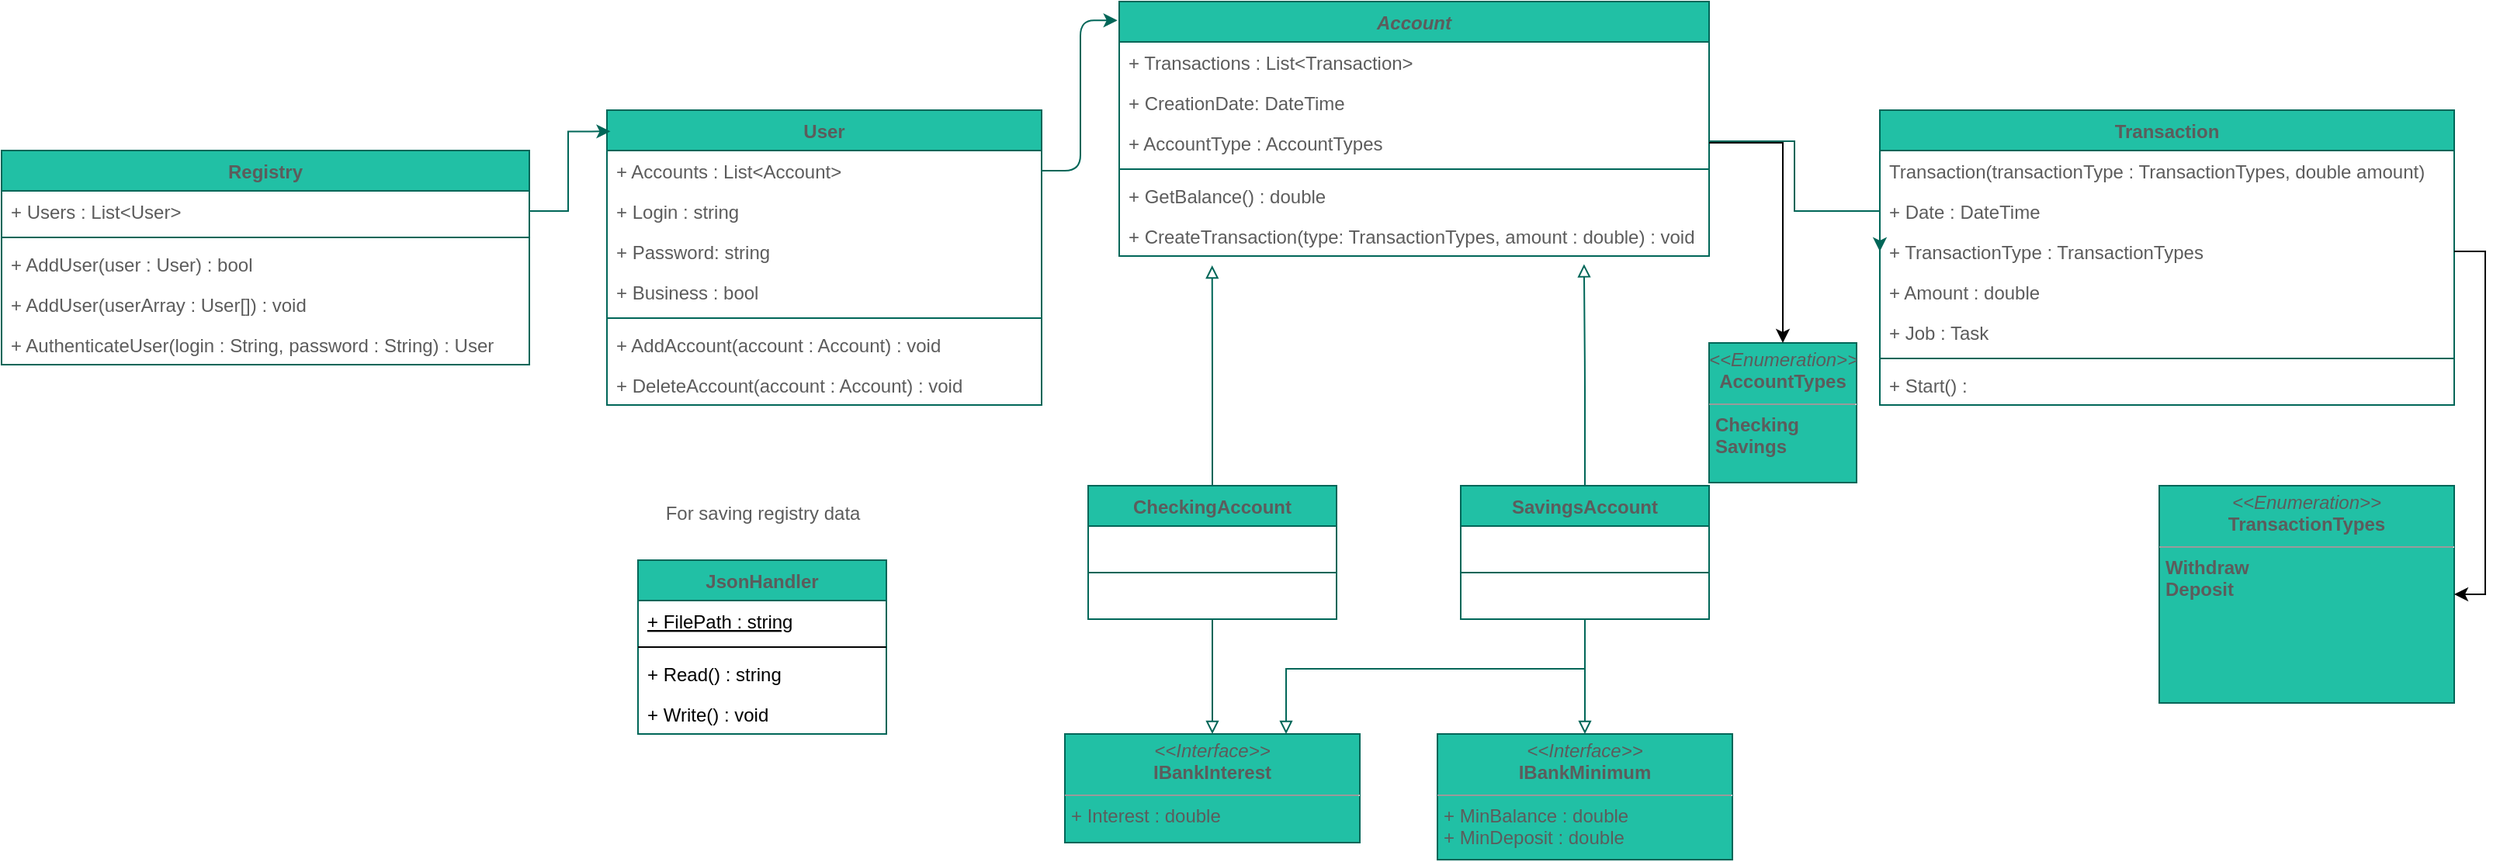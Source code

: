 <mxfile version="15.3.0" type="device"><diagram id="3KHJXeJjL4W6_U-7ctY_" name="Page-1"><mxGraphModel dx="2683" dy="777" grid="1" gridSize="10" guides="1" tooltips="1" connect="1" arrows="1" fold="1" page="1" pageScale="1" pageWidth="1200" pageHeight="1600" math="0" shadow="0"><root><mxCell id="0"/><mxCell id="1" parent="0"/><mxCell id="WvWimj3cWqC6vmYcsDkU-46" style="edgeStyle=orthogonalEdgeStyle;rounded=0;orthogonalLoop=1;jettySize=auto;html=1;entryX=0;entryY=0.5;entryDx=0;entryDy=0;endArrow=classic;endFill=1;strokeColor=#006658;fontColor=#5C5C5C;" parent="1" source="VWLvA-OLogpTD6rODhqG-3" target="WvWimj3cWqC6vmYcsDkU-22" edge="1"><mxGeometry relative="1" as="geometry"><Array as="points"><mxPoint x="255" y="100"/><mxPoint x="255" y="145"/></Array></mxGeometry></mxCell><mxCell id="VWLvA-OLogpTD6rODhqG-3" value="Account" style="swimlane;fontStyle=3;align=center;verticalAlign=top;childLayout=stackLayout;horizontal=1;startSize=26;horizontalStack=0;resizeParent=1;resizeParentMax=0;resizeLast=0;collapsible=1;marginBottom=0;fillColor=#21C0A5;strokeColor=#006658;fontColor=#5C5C5C;" parent="1" vertex="1"><mxGeometry x="-180" y="10" width="380" height="164" as="geometry"/></mxCell><mxCell id="VWLvA-OLogpTD6rODhqG-4" value="+ Transactions : List&lt;Transaction&gt;" style="text;strokeColor=none;fillColor=none;align=left;verticalAlign=top;spacingLeft=4;spacingRight=4;overflow=hidden;rotatable=0;points=[[0,0.5],[1,0.5]];portConstraint=eastwest;fontColor=#5C5C5C;" parent="VWLvA-OLogpTD6rODhqG-3" vertex="1"><mxGeometry y="26" width="380" height="26" as="geometry"/></mxCell><mxCell id="WvWimj3cWqC6vmYcsDkU-78" value="+ CreationDate: DateTime" style="text;strokeColor=none;fillColor=none;align=left;verticalAlign=top;spacingLeft=4;spacingRight=4;overflow=hidden;rotatable=0;points=[[0,0.5],[1,0.5]];portConstraint=eastwest;fontColor=#5C5C5C;" parent="VWLvA-OLogpTD6rODhqG-3" vertex="1"><mxGeometry y="52" width="380" height="26" as="geometry"/></mxCell><mxCell id="rpZIqExS8kk--Y1lVr5u-5" value="+ AccountType : AccountTypes" style="text;strokeColor=none;fillColor=none;align=left;verticalAlign=top;spacingLeft=4;spacingRight=4;overflow=hidden;rotatable=0;points=[[0,0.5],[1,0.5]];portConstraint=eastwest;fontColor=#5C5C5C;" vertex="1" parent="VWLvA-OLogpTD6rODhqG-3"><mxGeometry y="78" width="380" height="26" as="geometry"/></mxCell><mxCell id="VWLvA-OLogpTD6rODhqG-5" value="" style="line;strokeWidth=1;fillColor=none;align=left;verticalAlign=middle;spacingTop=-1;spacingLeft=3;spacingRight=3;rotatable=0;labelPosition=right;points=[];portConstraint=eastwest;strokeColor=#006658;fontColor=#5C5C5C;" parent="VWLvA-OLogpTD6rODhqG-3" vertex="1"><mxGeometry y="104" width="380" height="8" as="geometry"/></mxCell><mxCell id="VWLvA-OLogpTD6rODhqG-6" value="+ GetBalance() : double" style="text;strokeColor=none;fillColor=none;align=left;verticalAlign=top;spacingLeft=4;spacingRight=4;overflow=hidden;rotatable=0;points=[[0,0.5],[1,0.5]];portConstraint=eastwest;fontColor=#5C5C5C;" parent="VWLvA-OLogpTD6rODhqG-3" vertex="1"><mxGeometry y="112" width="380" height="26" as="geometry"/></mxCell><mxCell id="WvWimj3cWqC6vmYcsDkU-86" value="+ CreateTransaction(type: TransactionTypes, amount : double) : void" style="text;strokeColor=none;fillColor=none;align=left;verticalAlign=top;spacingLeft=4;spacingRight=4;overflow=hidden;rotatable=0;points=[[0,0.5],[1,0.5]];portConstraint=eastwest;rounded=0;labelBorderColor=none;fontStyle=0;fontColor=#5C5C5C;" parent="VWLvA-OLogpTD6rODhqG-3" vertex="1"><mxGeometry y="138" width="380" height="26" as="geometry"/></mxCell><mxCell id="WvWimj3cWqC6vmYcsDkU-66" style="edgeStyle=orthogonalEdgeStyle;curved=0;rounded=1;sketch=0;orthogonalLoop=1;jettySize=auto;html=1;entryX=0.5;entryY=0;entryDx=0;entryDy=0;fontColor=#5C5C5C;strokeColor=#006658;fillColor=#21C0A5;endArrow=block;endFill=0;" parent="1" source="VWLvA-OLogpTD6rODhqG-7" target="WvWimj3cWqC6vmYcsDkU-65" edge="1"><mxGeometry relative="1" as="geometry"/></mxCell><mxCell id="WvWimj3cWqC6vmYcsDkU-75" style="edgeStyle=orthogonalEdgeStyle;curved=0;rounded=1;sketch=0;orthogonalLoop=1;jettySize=auto;html=1;exitX=0.5;exitY=0;exitDx=0;exitDy=0;fontColor=#5C5C5C;endArrow=block;endFill=0;strokeColor=#006658;fillColor=#21C0A5;" parent="1" source="VWLvA-OLogpTD6rODhqG-7" edge="1"><mxGeometry relative="1" as="geometry"><mxPoint x="-120.138" y="180" as="targetPoint"/></mxGeometry></mxCell><mxCell id="VWLvA-OLogpTD6rODhqG-7" value="CheckingAccount" style="swimlane;fontStyle=1;align=center;verticalAlign=top;childLayout=stackLayout;horizontal=1;startSize=26;horizontalStack=0;resizeParent=1;resizeParentMax=0;resizeLast=0;collapsible=1;marginBottom=0;fillColor=#21C0A5;strokeColor=#006658;fontColor=#5C5C5C;" parent="1" vertex="1"><mxGeometry x="-200" y="322" width="160" height="86" as="geometry"/></mxCell><mxCell id="VWLvA-OLogpTD6rODhqG-8" value=" " style="text;strokeColor=none;fillColor=none;align=left;verticalAlign=top;spacingLeft=4;spacingRight=4;overflow=hidden;rotatable=0;points=[[0,0.5],[1,0.5]];portConstraint=eastwest;fontColor=#5C5C5C;" parent="VWLvA-OLogpTD6rODhqG-7" vertex="1"><mxGeometry y="26" width="160" height="26" as="geometry"/></mxCell><mxCell id="VWLvA-OLogpTD6rODhqG-9" value="" style="line;strokeWidth=1;fillColor=none;align=left;verticalAlign=middle;spacingTop=-1;spacingLeft=3;spacingRight=3;rotatable=0;labelPosition=right;points=[];portConstraint=eastwest;strokeColor=#006658;fontColor=#5C5C5C;" parent="VWLvA-OLogpTD6rODhqG-7" vertex="1"><mxGeometry y="52" width="160" height="8" as="geometry"/></mxCell><mxCell id="VWLvA-OLogpTD6rODhqG-10" value=" " style="text;strokeColor=none;fillColor=none;align=left;verticalAlign=top;spacingLeft=4;spacingRight=4;overflow=hidden;rotatable=0;points=[[0,0.5],[1,0.5]];portConstraint=eastwest;fontColor=#5C5C5C;" parent="VWLvA-OLogpTD6rODhqG-7" vertex="1"><mxGeometry y="60" width="160" height="26" as="geometry"/></mxCell><mxCell id="WvWimj3cWqC6vmYcsDkU-41" style="edgeStyle=orthogonalEdgeStyle;rounded=0;orthogonalLoop=1;jettySize=auto;html=1;entryX=0.5;entryY=0;entryDx=0;entryDy=0;endArrow=block;endFill=0;strokeColor=#006658;fontColor=#5C5C5C;" parent="1" source="VWLvA-OLogpTD6rODhqG-11" target="WvWimj3cWqC6vmYcsDkU-63" edge="1"><mxGeometry relative="1" as="geometry"/></mxCell><mxCell id="WvWimj3cWqC6vmYcsDkU-43" style="edgeStyle=orthogonalEdgeStyle;rounded=0;orthogonalLoop=1;jettySize=auto;html=1;entryX=0.75;entryY=0;entryDx=0;entryDy=0;endArrow=block;endFill=0;strokeColor=#006658;fontColor=#5C5C5C;" parent="1" source="VWLvA-OLogpTD6rODhqG-11" target="WvWimj3cWqC6vmYcsDkU-65" edge="1"><mxGeometry relative="1" as="geometry"><Array as="points"><mxPoint x="120" y="440"/><mxPoint x="-72" y="440"/></Array></mxGeometry></mxCell><mxCell id="WvWimj3cWqC6vmYcsDkU-74" style="edgeStyle=orthogonalEdgeStyle;curved=0;rounded=1;sketch=0;orthogonalLoop=1;jettySize=auto;html=1;exitX=0.5;exitY=0;exitDx=0;exitDy=0;entryX=0.788;entryY=0.901;entryDx=0;entryDy=0;entryPerimeter=0;fontColor=#5C5C5C;endArrow=block;endFill=0;strokeColor=#006658;fillColor=#21C0A5;" parent="1" source="VWLvA-OLogpTD6rODhqG-11" edge="1"><mxGeometry relative="1" as="geometry"><mxPoint x="119.44" y="179.208" as="targetPoint"/></mxGeometry></mxCell><mxCell id="VWLvA-OLogpTD6rODhqG-11" value="SavingsAccount" style="swimlane;fontStyle=1;align=center;verticalAlign=top;childLayout=stackLayout;horizontal=1;startSize=26;horizontalStack=0;resizeParent=1;resizeParentMax=0;resizeLast=0;collapsible=1;marginBottom=0;fillColor=#21C0A5;strokeColor=#006658;fontColor=#5C5C5C;" parent="1" vertex="1"><mxGeometry x="40" y="322" width="160" height="86" as="geometry"/></mxCell><mxCell id="VWLvA-OLogpTD6rODhqG-12" value=" " style="text;strokeColor=none;fillColor=none;align=left;verticalAlign=top;spacingLeft=4;spacingRight=4;overflow=hidden;rotatable=0;points=[[0,0.5],[1,0.5]];portConstraint=eastwest;fontColor=#5C5C5C;" parent="VWLvA-OLogpTD6rODhqG-11" vertex="1"><mxGeometry y="26" width="160" height="26" as="geometry"/></mxCell><mxCell id="VWLvA-OLogpTD6rODhqG-13" value="" style="line;strokeWidth=1;fillColor=none;align=left;verticalAlign=middle;spacingTop=-1;spacingLeft=3;spacingRight=3;rotatable=0;labelPosition=right;points=[];portConstraint=eastwest;strokeColor=#006658;fontColor=#5C5C5C;" parent="VWLvA-OLogpTD6rODhqG-11" vertex="1"><mxGeometry y="52" width="160" height="8" as="geometry"/></mxCell><mxCell id="VWLvA-OLogpTD6rODhqG-14" value=" " style="text;strokeColor=none;fillColor=none;align=left;verticalAlign=top;spacingLeft=4;spacingRight=4;overflow=hidden;rotatable=0;points=[[0,0.5],[1,0.5]];portConstraint=eastwest;fontColor=#5C5C5C;" parent="VWLvA-OLogpTD6rODhqG-11" vertex="1"><mxGeometry y="60" width="160" height="26" as="geometry"/></mxCell><mxCell id="VWLvA-OLogpTD6rODhqG-17" value="User" style="swimlane;fontStyle=1;align=center;verticalAlign=top;childLayout=stackLayout;horizontal=1;startSize=26;horizontalStack=0;resizeParent=1;resizeParentMax=0;resizeLast=0;collapsible=1;marginBottom=0;swimlaneLine=1;fillColor=#21C0A5;strokeColor=#006658;fontColor=#5C5C5C;" parent="1" vertex="1"><mxGeometry x="-510" y="80" width="280" height="190" as="geometry"/></mxCell><mxCell id="VWLvA-OLogpTD6rODhqG-18" value="+ Accounts : List&lt;Account&gt;" style="text;strokeColor=none;fillColor=none;align=left;verticalAlign=top;spacingLeft=4;spacingRight=4;overflow=hidden;rotatable=0;points=[[0,0.5],[1,0.5]];portConstraint=eastwest;fontColor=#5C5C5C;" parent="VWLvA-OLogpTD6rODhqG-17" vertex="1"><mxGeometry y="26" width="280" height="26" as="geometry"/></mxCell><mxCell id="WvWimj3cWqC6vmYcsDkU-26" value="+ Login : string" style="text;strokeColor=none;fillColor=none;align=left;verticalAlign=top;spacingLeft=4;spacingRight=4;overflow=hidden;rotatable=0;points=[[0,0.5],[1,0.5]];portConstraint=eastwest;fontColor=#5C5C5C;" parent="VWLvA-OLogpTD6rODhqG-17" vertex="1"><mxGeometry y="52" width="280" height="26" as="geometry"/></mxCell><mxCell id="WvWimj3cWqC6vmYcsDkU-27" value="+ Password: string" style="text;strokeColor=none;fillColor=none;align=left;verticalAlign=top;spacingLeft=4;spacingRight=4;overflow=hidden;rotatable=0;points=[[0,0.5],[1,0.5]];portConstraint=eastwest;fontColor=#5C5C5C;" parent="VWLvA-OLogpTD6rODhqG-17" vertex="1"><mxGeometry y="78" width="280" height="26" as="geometry"/></mxCell><mxCell id="WvWimj3cWqC6vmYcsDkU-77" value="+ Business : bool" style="text;strokeColor=none;fillColor=none;align=left;verticalAlign=top;spacingLeft=4;spacingRight=4;overflow=hidden;rotatable=0;points=[[0,0.5],[1,0.5]];portConstraint=eastwest;fontColor=#5C5C5C;" parent="VWLvA-OLogpTD6rODhqG-17" vertex="1"><mxGeometry y="104" width="280" height="26" as="geometry"/></mxCell><mxCell id="VWLvA-OLogpTD6rODhqG-19" value="" style="line;strokeWidth=1;fillColor=none;align=left;verticalAlign=middle;spacingTop=-1;spacingLeft=3;spacingRight=3;rotatable=0;labelPosition=right;points=[];portConstraint=eastwest;strokeColor=#006658;fontColor=#5C5C5C;" parent="VWLvA-OLogpTD6rODhqG-17" vertex="1"><mxGeometry y="130" width="280" height="8" as="geometry"/></mxCell><mxCell id="VWLvA-OLogpTD6rODhqG-20" value="+ AddAccount(account : Account) : void" style="text;strokeColor=none;fillColor=none;align=left;verticalAlign=top;spacingLeft=4;spacingRight=4;overflow=hidden;rotatable=0;points=[[0,0.5],[1,0.5]];portConstraint=eastwest;fontColor=#5C5C5C;" parent="VWLvA-OLogpTD6rODhqG-17" vertex="1"><mxGeometry y="138" width="280" height="26" as="geometry"/></mxCell><mxCell id="WvWimj3cWqC6vmYcsDkU-87" value="+ DeleteAccount(account : Account) : void" style="text;strokeColor=none;fillColor=none;align=left;verticalAlign=top;spacingLeft=4;spacingRight=4;overflow=hidden;rotatable=0;points=[[0,0.5],[1,0.5]];portConstraint=eastwest;fontColor=#5C5C5C;" parent="VWLvA-OLogpTD6rODhqG-17" vertex="1"><mxGeometry y="164" width="280" height="26" as="geometry"/></mxCell><mxCell id="VWLvA-OLogpTD6rODhqG-21" value="Registry" style="swimlane;fontStyle=1;align=center;verticalAlign=top;childLayout=stackLayout;horizontal=1;startSize=26;horizontalStack=0;resizeParent=1;resizeParentMax=0;resizeLast=0;collapsible=1;marginBottom=0;fillColor=#21C0A5;strokeColor=#006658;fontColor=#5C5C5C;" parent="1" vertex="1"><mxGeometry x="-900" y="106" width="340" height="138" as="geometry"/></mxCell><mxCell id="VWLvA-OLogpTD6rODhqG-22" value="+ Users : List&lt;User&gt;" style="text;strokeColor=none;fillColor=none;align=left;verticalAlign=top;spacingLeft=4;spacingRight=4;overflow=hidden;rotatable=0;points=[[0,0.5],[1,0.5]];portConstraint=eastwest;fontColor=#5C5C5C;" parent="VWLvA-OLogpTD6rODhqG-21" vertex="1"><mxGeometry y="26" width="340" height="26" as="geometry"/></mxCell><mxCell id="VWLvA-OLogpTD6rODhqG-23" value="" style="line;strokeWidth=1;fillColor=none;align=left;verticalAlign=middle;spacingTop=-1;spacingLeft=3;spacingRight=3;rotatable=0;labelPosition=right;points=[];portConstraint=eastwest;strokeColor=#006658;fontColor=#5C5C5C;" parent="VWLvA-OLogpTD6rODhqG-21" vertex="1"><mxGeometry y="52" width="340" height="8" as="geometry"/></mxCell><mxCell id="VWLvA-OLogpTD6rODhqG-24" value="+ AddUser(user : User) : bool" style="text;strokeColor=none;fillColor=none;align=left;verticalAlign=top;spacingLeft=4;spacingRight=4;overflow=hidden;rotatable=0;points=[[0,0.5],[1,0.5]];portConstraint=eastwest;fontColor=#5C5C5C;" parent="VWLvA-OLogpTD6rODhqG-21" vertex="1"><mxGeometry y="60" width="340" height="26" as="geometry"/></mxCell><mxCell id="WvWimj3cWqC6vmYcsDkU-89" value="+ AddUser(userArray : User[]) : void" style="text;strokeColor=none;fillColor=none;align=left;verticalAlign=top;spacingLeft=4;spacingRight=4;overflow=hidden;rotatable=0;points=[[0,0.5],[1,0.5]];portConstraint=eastwest;fontColor=#5C5C5C;" parent="VWLvA-OLogpTD6rODhqG-21" vertex="1"><mxGeometry y="86" width="340" height="26" as="geometry"/></mxCell><mxCell id="WvWimj3cWqC6vmYcsDkU-76" value="+ AuthenticateUser(login : String, password : String) : User" style="text;strokeColor=none;fillColor=none;align=left;verticalAlign=top;spacingLeft=4;spacingRight=4;overflow=hidden;rotatable=0;points=[[0,0.5],[1,0.5]];portConstraint=eastwest;fontColor=#5C5C5C;" parent="VWLvA-OLogpTD6rODhqG-21" vertex="1"><mxGeometry y="112" width="340" height="26" as="geometry"/></mxCell><mxCell id="WvWimj3cWqC6vmYcsDkU-1" value="Transaction" style="swimlane;fontStyle=1;align=center;verticalAlign=top;childLayout=stackLayout;horizontal=1;startSize=26;horizontalStack=0;resizeParent=1;resizeParentMax=0;resizeLast=0;collapsible=1;marginBottom=0;fillColor=#21C0A5;strokeColor=#006658;fontColor=#5C5C5C;" parent="1" vertex="1"><mxGeometry x="310" y="80" width="370" height="190" as="geometry"/></mxCell><mxCell id="WvWimj3cWqC6vmYcsDkU-2" value="Transaction(transactionType : TransactionTypes, double amount)" style="text;strokeColor=none;fillColor=none;align=left;verticalAlign=top;spacingLeft=4;spacingRight=4;overflow=hidden;rotatable=0;points=[[0,0.5],[1,0.5]];portConstraint=eastwest;fontColor=#5C5C5C;" parent="WvWimj3cWqC6vmYcsDkU-1" vertex="1"><mxGeometry y="26" width="370" height="26" as="geometry"/></mxCell><mxCell id="rpZIqExS8kk--Y1lVr5u-1" value="+ Date : DateTime" style="text;strokeColor=none;fillColor=none;align=left;verticalAlign=top;spacingLeft=4;spacingRight=4;overflow=hidden;rotatable=0;points=[[0,0.5],[1,0.5]];portConstraint=eastwest;fontColor=#5C5C5C;" vertex="1" parent="WvWimj3cWqC6vmYcsDkU-1"><mxGeometry y="52" width="370" height="26" as="geometry"/></mxCell><mxCell id="WvWimj3cWqC6vmYcsDkU-22" value="+ TransactionType : TransactionTypes" style="text;strokeColor=none;fillColor=none;align=left;verticalAlign=top;spacingLeft=4;spacingRight=4;overflow=hidden;rotatable=0;points=[[0,0.5],[1,0.5]];portConstraint=eastwest;fontColor=#5C5C5C;" parent="WvWimj3cWqC6vmYcsDkU-1" vertex="1"><mxGeometry y="78" width="370" height="26" as="geometry"/></mxCell><mxCell id="WvWimj3cWqC6vmYcsDkU-23" value="+ Amount : double" style="text;strokeColor=none;fillColor=none;align=left;verticalAlign=top;spacingLeft=4;spacingRight=4;overflow=hidden;rotatable=0;points=[[0,0.5],[1,0.5]];portConstraint=eastwest;fontColor=#5C5C5C;" parent="WvWimj3cWqC6vmYcsDkU-1" vertex="1"><mxGeometry y="104" width="370" height="26" as="geometry"/></mxCell><mxCell id="WvWimj3cWqC6vmYcsDkU-88" value="+ Job : Task" style="text;strokeColor=none;fillColor=none;align=left;verticalAlign=top;spacingLeft=4;spacingRight=4;overflow=hidden;rotatable=0;points=[[0,0.5],[1,0.5]];portConstraint=eastwest;fontColor=#5C5C5C;" parent="WvWimj3cWqC6vmYcsDkU-1" vertex="1"><mxGeometry y="130" width="370" height="26" as="geometry"/></mxCell><mxCell id="WvWimj3cWqC6vmYcsDkU-3" value="" style="line;strokeWidth=1;fillColor=none;align=left;verticalAlign=middle;spacingTop=-1;spacingLeft=3;spacingRight=3;rotatable=0;labelPosition=right;points=[];portConstraint=eastwest;strokeColor=#006658;fontColor=#5C5C5C;" parent="WvWimj3cWqC6vmYcsDkU-1" vertex="1"><mxGeometry y="156" width="370" height="8" as="geometry"/></mxCell><mxCell id="WvWimj3cWqC6vmYcsDkU-4" value="+ Start() : " style="text;strokeColor=none;fillColor=none;align=left;verticalAlign=top;spacingLeft=4;spacingRight=4;overflow=hidden;rotatable=0;points=[[0,0.5],[1,0.5]];portConstraint=eastwest;fontColor=#5C5C5C;" parent="WvWimj3cWqC6vmYcsDkU-1" vertex="1"><mxGeometry y="164" width="370" height="26" as="geometry"/></mxCell><mxCell id="WvWimj3cWqC6vmYcsDkU-49" style="edgeStyle=orthogonalEdgeStyle;rounded=0;orthogonalLoop=1;jettySize=auto;html=1;entryX=0.008;entryY=0.072;entryDx=0;entryDy=0;endArrow=classic;endFill=1;strokeColor=#006658;fontColor=#5C5C5C;entryPerimeter=0;" parent="1" source="VWLvA-OLogpTD6rODhqG-22" target="VWLvA-OLogpTD6rODhqG-17" edge="1"><mxGeometry relative="1" as="geometry"/></mxCell><mxCell id="WvWimj3cWqC6vmYcsDkU-60" value="&lt;p style=&quot;margin: 0px ; margin-top: 4px ; text-align: center&quot;&gt;&lt;i&gt;&amp;lt;&amp;lt;Enumeration&amp;gt;&amp;gt;&lt;/i&gt;&lt;br&gt;&lt;b&gt;TransactionTypes&lt;/b&gt;&lt;/p&gt;&lt;hr size=&quot;1&quot;&gt;&lt;p style=&quot;margin: 0px ; margin-left: 4px&quot;&gt;&lt;b&gt;Withdraw&lt;/b&gt;&lt;/p&gt;&lt;p style=&quot;margin: 0px ; margin-left: 4px&quot;&gt;&lt;b&gt;Deposit&lt;/b&gt;&lt;/p&gt;" style="verticalAlign=top;align=left;overflow=fill;fontSize=12;fontFamily=Helvetica;html=1;rounded=0;sketch=0;fontColor=#5C5C5C;strokeColor=#006658;fillColor=#21C0A5;" parent="1" vertex="1"><mxGeometry x="490" y="322" width="190" height="140" as="geometry"/></mxCell><mxCell id="WvWimj3cWqC6vmYcsDkU-62" style="edgeStyle=orthogonalEdgeStyle;curved=0;rounded=1;sketch=0;orthogonalLoop=1;jettySize=auto;html=1;entryX=-0.003;entryY=0.074;entryDx=0;entryDy=0;fontColor=#5C5C5C;strokeColor=#006658;fillColor=#21C0A5;entryPerimeter=0;" parent="1" source="VWLvA-OLogpTD6rODhqG-18" target="VWLvA-OLogpTD6rODhqG-3" edge="1"><mxGeometry relative="1" as="geometry"/></mxCell><mxCell id="WvWimj3cWqC6vmYcsDkU-63" value="&lt;p style=&quot;margin: 0px ; margin-top: 4px ; text-align: center&quot;&gt;&lt;i&gt;&amp;lt;&amp;lt;Interface&amp;gt;&amp;gt;&lt;/i&gt;&lt;br&gt;&lt;b&gt;IBankMinimum&lt;/b&gt;&lt;/p&gt;&lt;hr size=&quot;1&quot;&gt;&lt;p style=&quot;margin: 0px ; margin-left: 4px&quot;&gt;+ MinBalance : double&lt;br&gt;+ MinDeposit : double&lt;/p&gt;" style="verticalAlign=top;align=left;overflow=fill;fontSize=12;fontFamily=Helvetica;html=1;rounded=0;sketch=0;fontColor=#5C5C5C;strokeColor=#006658;fillColor=#21C0A5;" parent="1" vertex="1"><mxGeometry x="25" y="482" width="190" height="81" as="geometry"/></mxCell><mxCell id="WvWimj3cWqC6vmYcsDkU-65" value="&lt;p style=&quot;margin: 0px ; margin-top: 4px ; text-align: center&quot;&gt;&lt;i&gt;&amp;lt;&amp;lt;Interface&amp;gt;&amp;gt;&lt;/i&gt;&lt;br&gt;&lt;b&gt;IBankInterest&lt;/b&gt;&lt;/p&gt;&lt;hr size=&quot;1&quot;&gt;&lt;p style=&quot;margin: 0px ; margin-left: 4px&quot;&gt;+ Interest : double&lt;/p&gt;" style="verticalAlign=top;align=left;overflow=fill;fontSize=12;fontFamily=Helvetica;html=1;rounded=0;sketch=0;fontColor=#5C5C5C;strokeColor=#006658;fillColor=#21C0A5;" parent="1" vertex="1"><mxGeometry x="-215" y="482" width="190" height="70" as="geometry"/></mxCell><mxCell id="WvWimj3cWqC6vmYcsDkU-79" value="JsonHandler" style="swimlane;fontStyle=1;align=center;verticalAlign=top;childLayout=stackLayout;horizontal=1;startSize=26;horizontalStack=0;resizeParent=1;resizeParentMax=0;resizeLast=0;collapsible=1;marginBottom=0;rounded=0;sketch=0;fontColor=#5C5C5C;strokeColor=#006658;fillColor=#21C0A5;" parent="1" vertex="1"><mxGeometry x="-490" y="370" width="160" height="112" as="geometry"/></mxCell><mxCell id="WvWimj3cWqC6vmYcsDkU-80" value="+ FilePath : string" style="text;strokeColor=none;fillColor=none;align=left;verticalAlign=top;spacingLeft=4;spacingRight=4;overflow=hidden;rotatable=0;points=[[0,0.5],[1,0.5]];portConstraint=eastwest;fontStyle=4" parent="WvWimj3cWqC6vmYcsDkU-79" vertex="1"><mxGeometry y="26" width="160" height="26" as="geometry"/></mxCell><mxCell id="WvWimj3cWqC6vmYcsDkU-81" value="" style="line;strokeWidth=1;fillColor=none;align=left;verticalAlign=middle;spacingTop=-1;spacingLeft=3;spacingRight=3;rotatable=0;labelPosition=right;points=[];portConstraint=eastwest;" parent="WvWimj3cWqC6vmYcsDkU-79" vertex="1"><mxGeometry y="52" width="160" height="8" as="geometry"/></mxCell><mxCell id="WvWimj3cWqC6vmYcsDkU-82" value="+ Read() : string" style="text;strokeColor=none;fillColor=none;align=left;verticalAlign=top;spacingLeft=4;spacingRight=4;overflow=hidden;rotatable=0;points=[[0,0.5],[1,0.5]];portConstraint=eastwest;" parent="WvWimj3cWqC6vmYcsDkU-79" vertex="1"><mxGeometry y="60" width="160" height="26" as="geometry"/></mxCell><mxCell id="WvWimj3cWqC6vmYcsDkU-83" value="+ Write() : void" style="text;strokeColor=none;fillColor=none;align=left;verticalAlign=top;spacingLeft=4;spacingRight=4;overflow=hidden;rotatable=0;points=[[0,0.5],[1,0.5]];portConstraint=eastwest;" parent="WvWimj3cWqC6vmYcsDkU-79" vertex="1"><mxGeometry y="86" width="160" height="26" as="geometry"/></mxCell><mxCell id="WvWimj3cWqC6vmYcsDkU-85" value="For saving registry data" style="text;html=1;align=center;verticalAlign=middle;resizable=0;points=[];autosize=1;strokeColor=none;fillColor=none;fontColor=#5C5C5C;" parent="1" vertex="1"><mxGeometry x="-480" y="330" width="140" height="20" as="geometry"/></mxCell><mxCell id="rpZIqExS8kk--Y1lVr5u-2" style="edgeStyle=orthogonalEdgeStyle;rounded=0;orthogonalLoop=1;jettySize=auto;html=1;entryX=1;entryY=0.5;entryDx=0;entryDy=0;" edge="1" parent="1" source="WvWimj3cWqC6vmYcsDkU-22" target="WvWimj3cWqC6vmYcsDkU-60"><mxGeometry relative="1" as="geometry"/></mxCell><mxCell id="rpZIqExS8kk--Y1lVr5u-3" value="&lt;p style=&quot;margin: 0px ; margin-top: 4px ; text-align: center&quot;&gt;&lt;i&gt;&amp;lt;&amp;lt;Enumeration&amp;gt;&amp;gt;&lt;/i&gt;&lt;br&gt;&lt;b&gt;AccountTypes&lt;/b&gt;&lt;/p&gt;&lt;hr size=&quot;1&quot;&gt;&lt;p style=&quot;margin: 0px ; margin-left: 4px&quot;&gt;&lt;b&gt;Checking&lt;/b&gt;&lt;/p&gt;&lt;p style=&quot;margin: 0px ; margin-left: 4px&quot;&gt;&lt;b&gt;Savings&lt;/b&gt;&lt;/p&gt;" style="verticalAlign=top;align=left;overflow=fill;fontSize=12;fontFamily=Helvetica;html=1;rounded=0;sketch=0;fontColor=#5C5C5C;strokeColor=#006658;fillColor=#21C0A5;" vertex="1" parent="1"><mxGeometry x="200" y="230" width="95" height="90" as="geometry"/></mxCell><mxCell id="rpZIqExS8kk--Y1lVr5u-6" style="edgeStyle=orthogonalEdgeStyle;rounded=0;orthogonalLoop=1;jettySize=auto;html=1;entryX=0.5;entryY=0;entryDx=0;entryDy=0;" edge="1" parent="1" source="rpZIqExS8kk--Y1lVr5u-5" target="rpZIqExS8kk--Y1lVr5u-3"><mxGeometry relative="1" as="geometry"/></mxCell></root></mxGraphModel></diagram></mxfile>